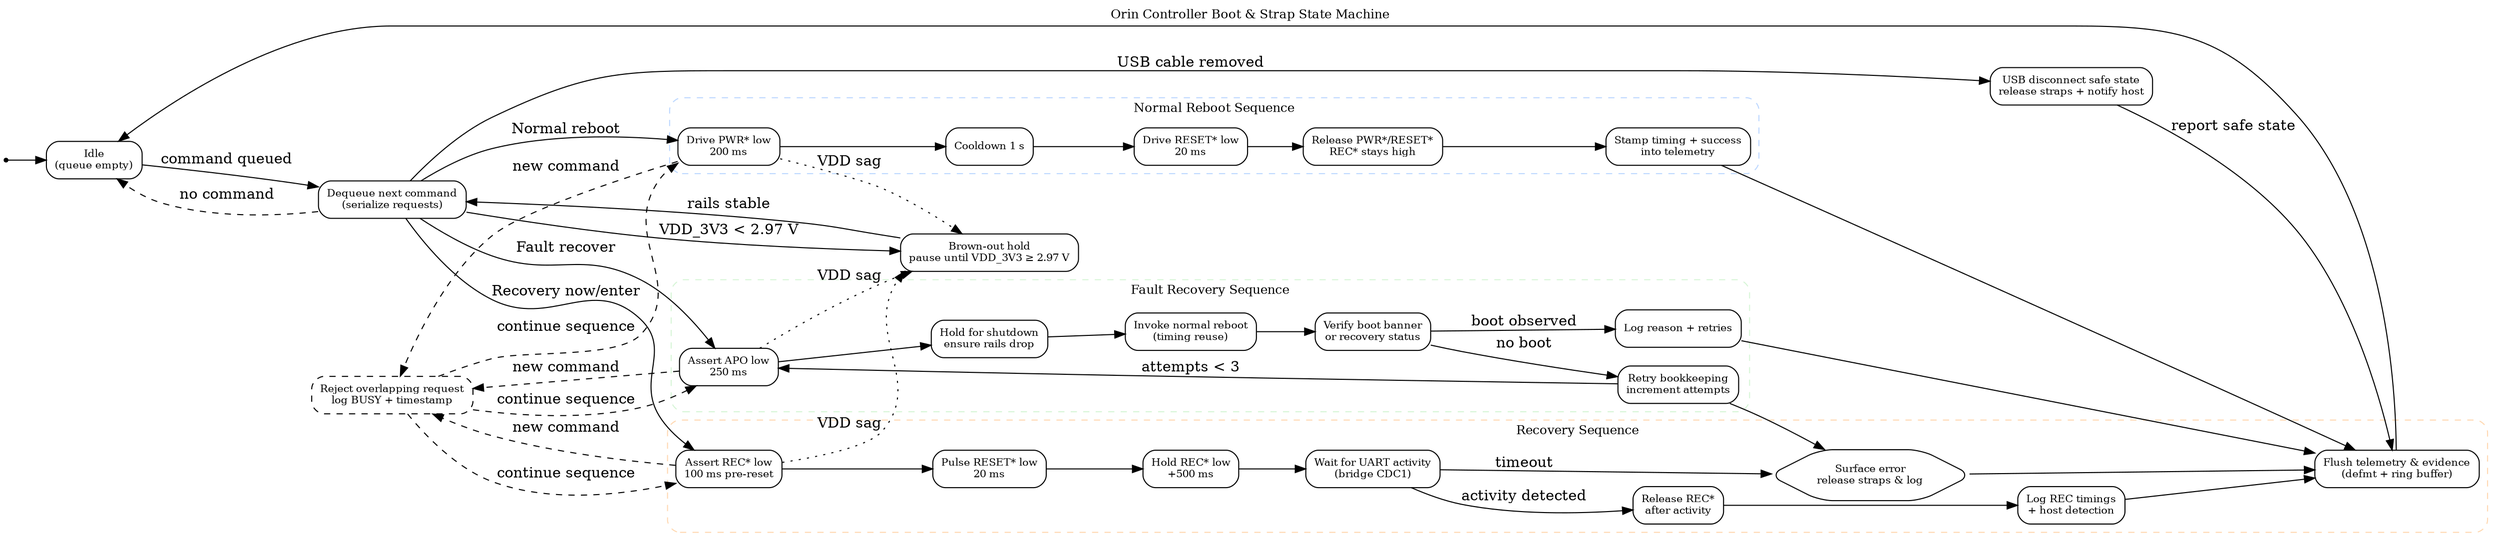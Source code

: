 digraph OrinControllerBootFSM {
    rankdir = LR;
    labelloc = "t";
    label = "Orin Controller Boot & Strap State Machine";
    fontsize = 12;

    node [shape = rectangle, style = "rounded", fontsize = 10];

    start [shape = point];
    Idle [label = "Idle\n(queue empty)"];
    start -> Idle;

    Dequeue [label = "Dequeue next command\n(serialize requests)"];
    Idle -> Dequeue [label = "command queued"];

    CollisionReject [label = "Reject overlapping request\nlog BUSY + timestamp", shape = rectangle, style = "rounded,dashed"];
    UsbSafe [label = "USB disconnect safe state\nrelease straps + notify host"];
    BrownoutHold [label = "Brown-out hold\npause until VDD_3V3 ≥ 2.97 V"];
    TelemetryFlush [label = "Flush telemetry & evidence\n(defmt + ring buffer)"];
    SequenceError [label = "Surface error\nrelease straps & log", shape = hexagon];

    Dequeue -> BrownoutHold [label = "VDD_3V3 < 2.97 V"];
    BrownoutHold -> Dequeue [label = "rails stable"];

    Dequeue -> UsbSafe [label = "USB cable removed"];
    UsbSafe -> TelemetryFlush [label = "report safe state"];

    Dequeue -> NormalPulsePwr [label = "Normal reboot"];
    Dequeue -> RecoveryPreHold [label = "Recovery now/enter"];
    Dequeue -> FaultAssertAPO [label = "Fault recover"];
    Dequeue -> Idle [label = "no command", style = dashed];

    SequenceError -> TelemetryFlush;
    TelemetryFlush -> Idle;

    subgraph cluster_normal {
        label = "Normal Reboot Sequence";
        color = "#bcd7ff";
        style = "rounded,dashed";
        NormalPulsePwr [label = "Drive PWR* low\n200 ms"];
        NormalCooldown [label = "Cooldown 1 s"];
        NormalPulseReset [label = "Drive RESET* low\n20 ms"];
        NormalRelease [label = "Release PWR*/RESET*\nREC* stays high"];
        NormalLog [label = "Stamp timing + success\ninto telemetry"];
        NormalPulsePwr -> NormalCooldown -> NormalPulseReset -> NormalRelease -> NormalLog;
    }
    NormalLog -> TelemetryFlush;

    subgraph cluster_recovery {
        label = "Recovery Sequence";
        color = "#ffd8b1";
        style = "rounded,dashed";
        RecoveryPreHold [label = "Assert REC* low\n100 ms pre-reset"];
        RecoveryPulseReset [label = "Pulse RESET* low\n20 ms"];
        RecoveryPostHold [label = "Hold REC* low\n+500 ms"];
        RecoveryWaitUart [label = "Wait for UART activity\n(bridge CDC1)"];
        RecoveryRelease [label = "Release REC*\nafter activity"];
        RecoveryLog [label = "Log REC timings\n+ host detection"];
        RecoveryPreHold -> RecoveryPulseReset -> RecoveryPostHold -> RecoveryWaitUart;
        RecoveryWaitUart -> RecoveryRelease [label = "activity detected"];
        RecoveryWaitUart -> SequenceError [label = "timeout"];
        RecoveryRelease -> RecoveryLog -> TelemetryFlush;
    }

    subgraph cluster_fault {
        label = "Fault Recovery Sequence";
        color = "#d6f5d6";
        style = "rounded,dashed";
        FaultAssertAPO [label = "Assert APO low\n250 ms"];
        FaultHold [label = "Hold for shutdown\nensure rails drop"];
        FaultNormal [label = "Invoke normal reboot\n(timing reuse)"];
        FaultVerify [label = "Verify boot banner\nor recovery status"];
        FaultLog [label = "Log reason + retries"];
        FaultRetry [label = "Retry bookkeeping\nincrement attempts"];
        FaultAssertAPO -> FaultHold -> FaultNormal -> FaultVerify;
        FaultVerify -> FaultLog [label = "boot observed"];
        FaultLog -> TelemetryFlush;
        FaultVerify -> FaultRetry [label = "no boot"];
        FaultRetry -> FaultAssertAPO [label = "attempts < 3"];
        FaultRetry -> SequenceError [label = "attempts = 3"];
    }

    NormalPulsePwr -> CollisionReject [label = "new command", style = dashed];
    RecoveryPreHold -> CollisionReject [label = "new command", style = dashed];
    FaultAssertAPO -> CollisionReject [label = "new command", style = dashed];
    CollisionReject -> NormalPulsePwr [label = "continue sequence", style = dashed];
    CollisionReject -> RecoveryPreHold [label = "continue sequence", style = dashed];
    CollisionReject -> FaultAssertAPO [label = "continue sequence", style = dashed];

    NormalPulsePwr -> BrownoutHold [label = "VDD sag", style = dotted];
    RecoveryPreHold -> BrownoutHold [label = "VDD sag", style = dotted];
    FaultAssertAPO -> BrownoutHold [label = "VDD sag", style = dotted];
}
